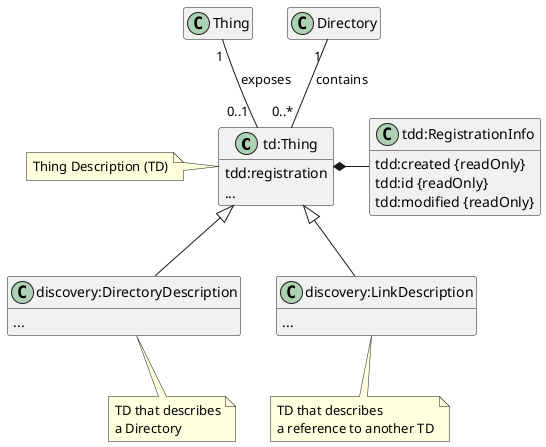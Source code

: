 @startuml exploration-class-diagram
class TD as "td:Thing"
class DD as "discovery:DirectoryDescription"
class LD as "discovery:LinkDescription"
class RI as "tdd:RegistrationInfo"

/' relations '/
Thing "1" -- "0..1 " TD: exposes
Directory "1 " -- "0..*" TD: contains
TD *-right- RI
TD <|-- DD
TD <|-- LD

/' classes and notes '/
class Directory {

}
class TD {
    tdd:registration
    ...
}
note left: Thing Description (TD)
class RI {
    tdd:created {readOnly}
    ' tdd:expires
    tdd:id {readOnly}
    tdd:modified {readOnly}
    ' tdd:ttl
}
together {
    class DD {
        ...
    }
    note bottom: TD that describes\na Directory

    class LD {
        ...
    }
    note bottom: TD that describes\na reference to another TD
}

/' configurations '/
hide Directory members
hide Thing members
' hide members
hide methods
@enduml